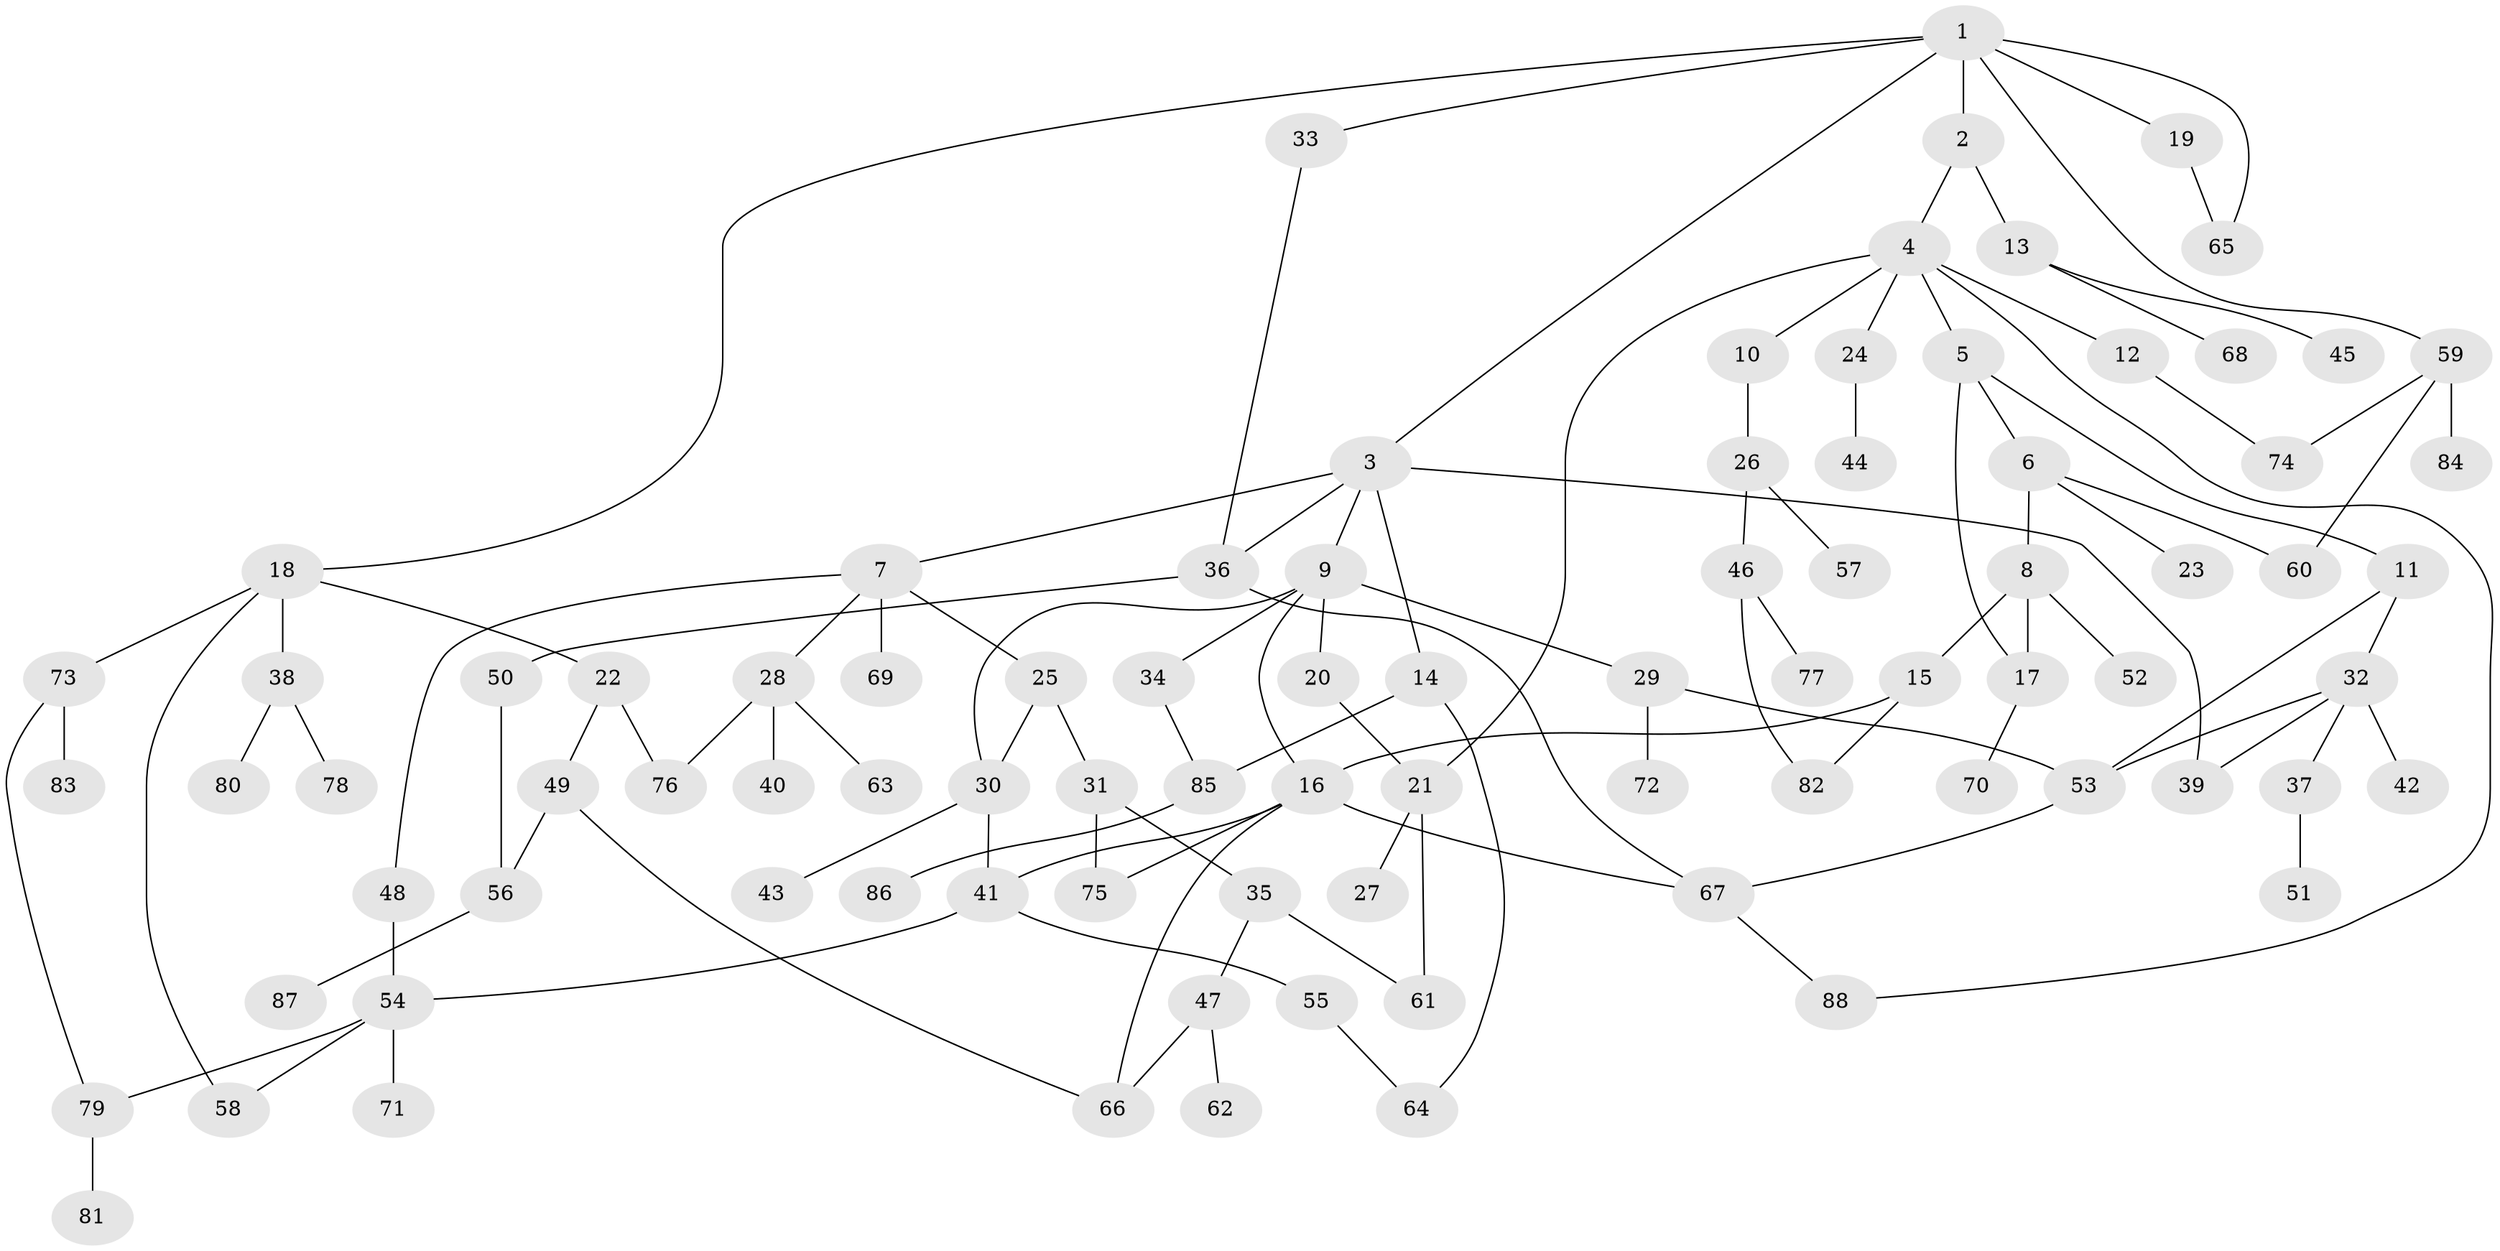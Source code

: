 // coarse degree distribution, {6: 0.017241379310344827, 4: 0.13793103448275862, 9: 0.034482758620689655, 5: 0.08620689655172414, 3: 0.20689655172413793, 10: 0.017241379310344827, 2: 0.1724137931034483, 1: 0.3275862068965517}
// Generated by graph-tools (version 1.1) at 2025/41/03/06/25 10:41:28]
// undirected, 88 vertices, 114 edges
graph export_dot {
graph [start="1"]
  node [color=gray90,style=filled];
  1;
  2;
  3;
  4;
  5;
  6;
  7;
  8;
  9;
  10;
  11;
  12;
  13;
  14;
  15;
  16;
  17;
  18;
  19;
  20;
  21;
  22;
  23;
  24;
  25;
  26;
  27;
  28;
  29;
  30;
  31;
  32;
  33;
  34;
  35;
  36;
  37;
  38;
  39;
  40;
  41;
  42;
  43;
  44;
  45;
  46;
  47;
  48;
  49;
  50;
  51;
  52;
  53;
  54;
  55;
  56;
  57;
  58;
  59;
  60;
  61;
  62;
  63;
  64;
  65;
  66;
  67;
  68;
  69;
  70;
  71;
  72;
  73;
  74;
  75;
  76;
  77;
  78;
  79;
  80;
  81;
  82;
  83;
  84;
  85;
  86;
  87;
  88;
  1 -- 2;
  1 -- 3;
  1 -- 18;
  1 -- 19;
  1 -- 33;
  1 -- 59;
  1 -- 65;
  2 -- 4;
  2 -- 13;
  3 -- 7;
  3 -- 9;
  3 -- 14;
  3 -- 36;
  3 -- 39;
  4 -- 5;
  4 -- 10;
  4 -- 12;
  4 -- 21;
  4 -- 24;
  4 -- 88;
  5 -- 6;
  5 -- 11;
  5 -- 17;
  6 -- 8;
  6 -- 23;
  6 -- 60;
  7 -- 25;
  7 -- 28;
  7 -- 48;
  7 -- 69;
  8 -- 15;
  8 -- 17;
  8 -- 52;
  9 -- 16;
  9 -- 20;
  9 -- 29;
  9 -- 34;
  9 -- 30;
  10 -- 26;
  11 -- 32;
  11 -- 53;
  12 -- 74;
  13 -- 45;
  13 -- 68;
  14 -- 64;
  14 -- 85;
  15 -- 82;
  15 -- 16;
  16 -- 41;
  16 -- 67;
  16 -- 66;
  16 -- 75;
  17 -- 70;
  18 -- 22;
  18 -- 38;
  18 -- 73;
  18 -- 58;
  19 -- 65;
  20 -- 21;
  21 -- 27;
  21 -- 61;
  22 -- 49;
  22 -- 76;
  24 -- 44;
  25 -- 30;
  25 -- 31;
  26 -- 46;
  26 -- 57;
  28 -- 40;
  28 -- 63;
  28 -- 76;
  29 -- 72;
  29 -- 53;
  30 -- 43;
  30 -- 41;
  31 -- 35;
  31 -- 75;
  32 -- 37;
  32 -- 39;
  32 -- 42;
  32 -- 53;
  33 -- 36;
  34 -- 85;
  35 -- 47;
  35 -- 61;
  36 -- 50;
  36 -- 67;
  37 -- 51;
  38 -- 78;
  38 -- 80;
  41 -- 55;
  41 -- 54;
  46 -- 77;
  46 -- 82;
  47 -- 62;
  47 -- 66;
  48 -- 54;
  49 -- 56;
  49 -- 66;
  50 -- 56;
  53 -- 67;
  54 -- 58;
  54 -- 71;
  54 -- 79;
  55 -- 64;
  56 -- 87;
  59 -- 60;
  59 -- 74;
  59 -- 84;
  67 -- 88;
  73 -- 79;
  73 -- 83;
  79 -- 81;
  85 -- 86;
}
